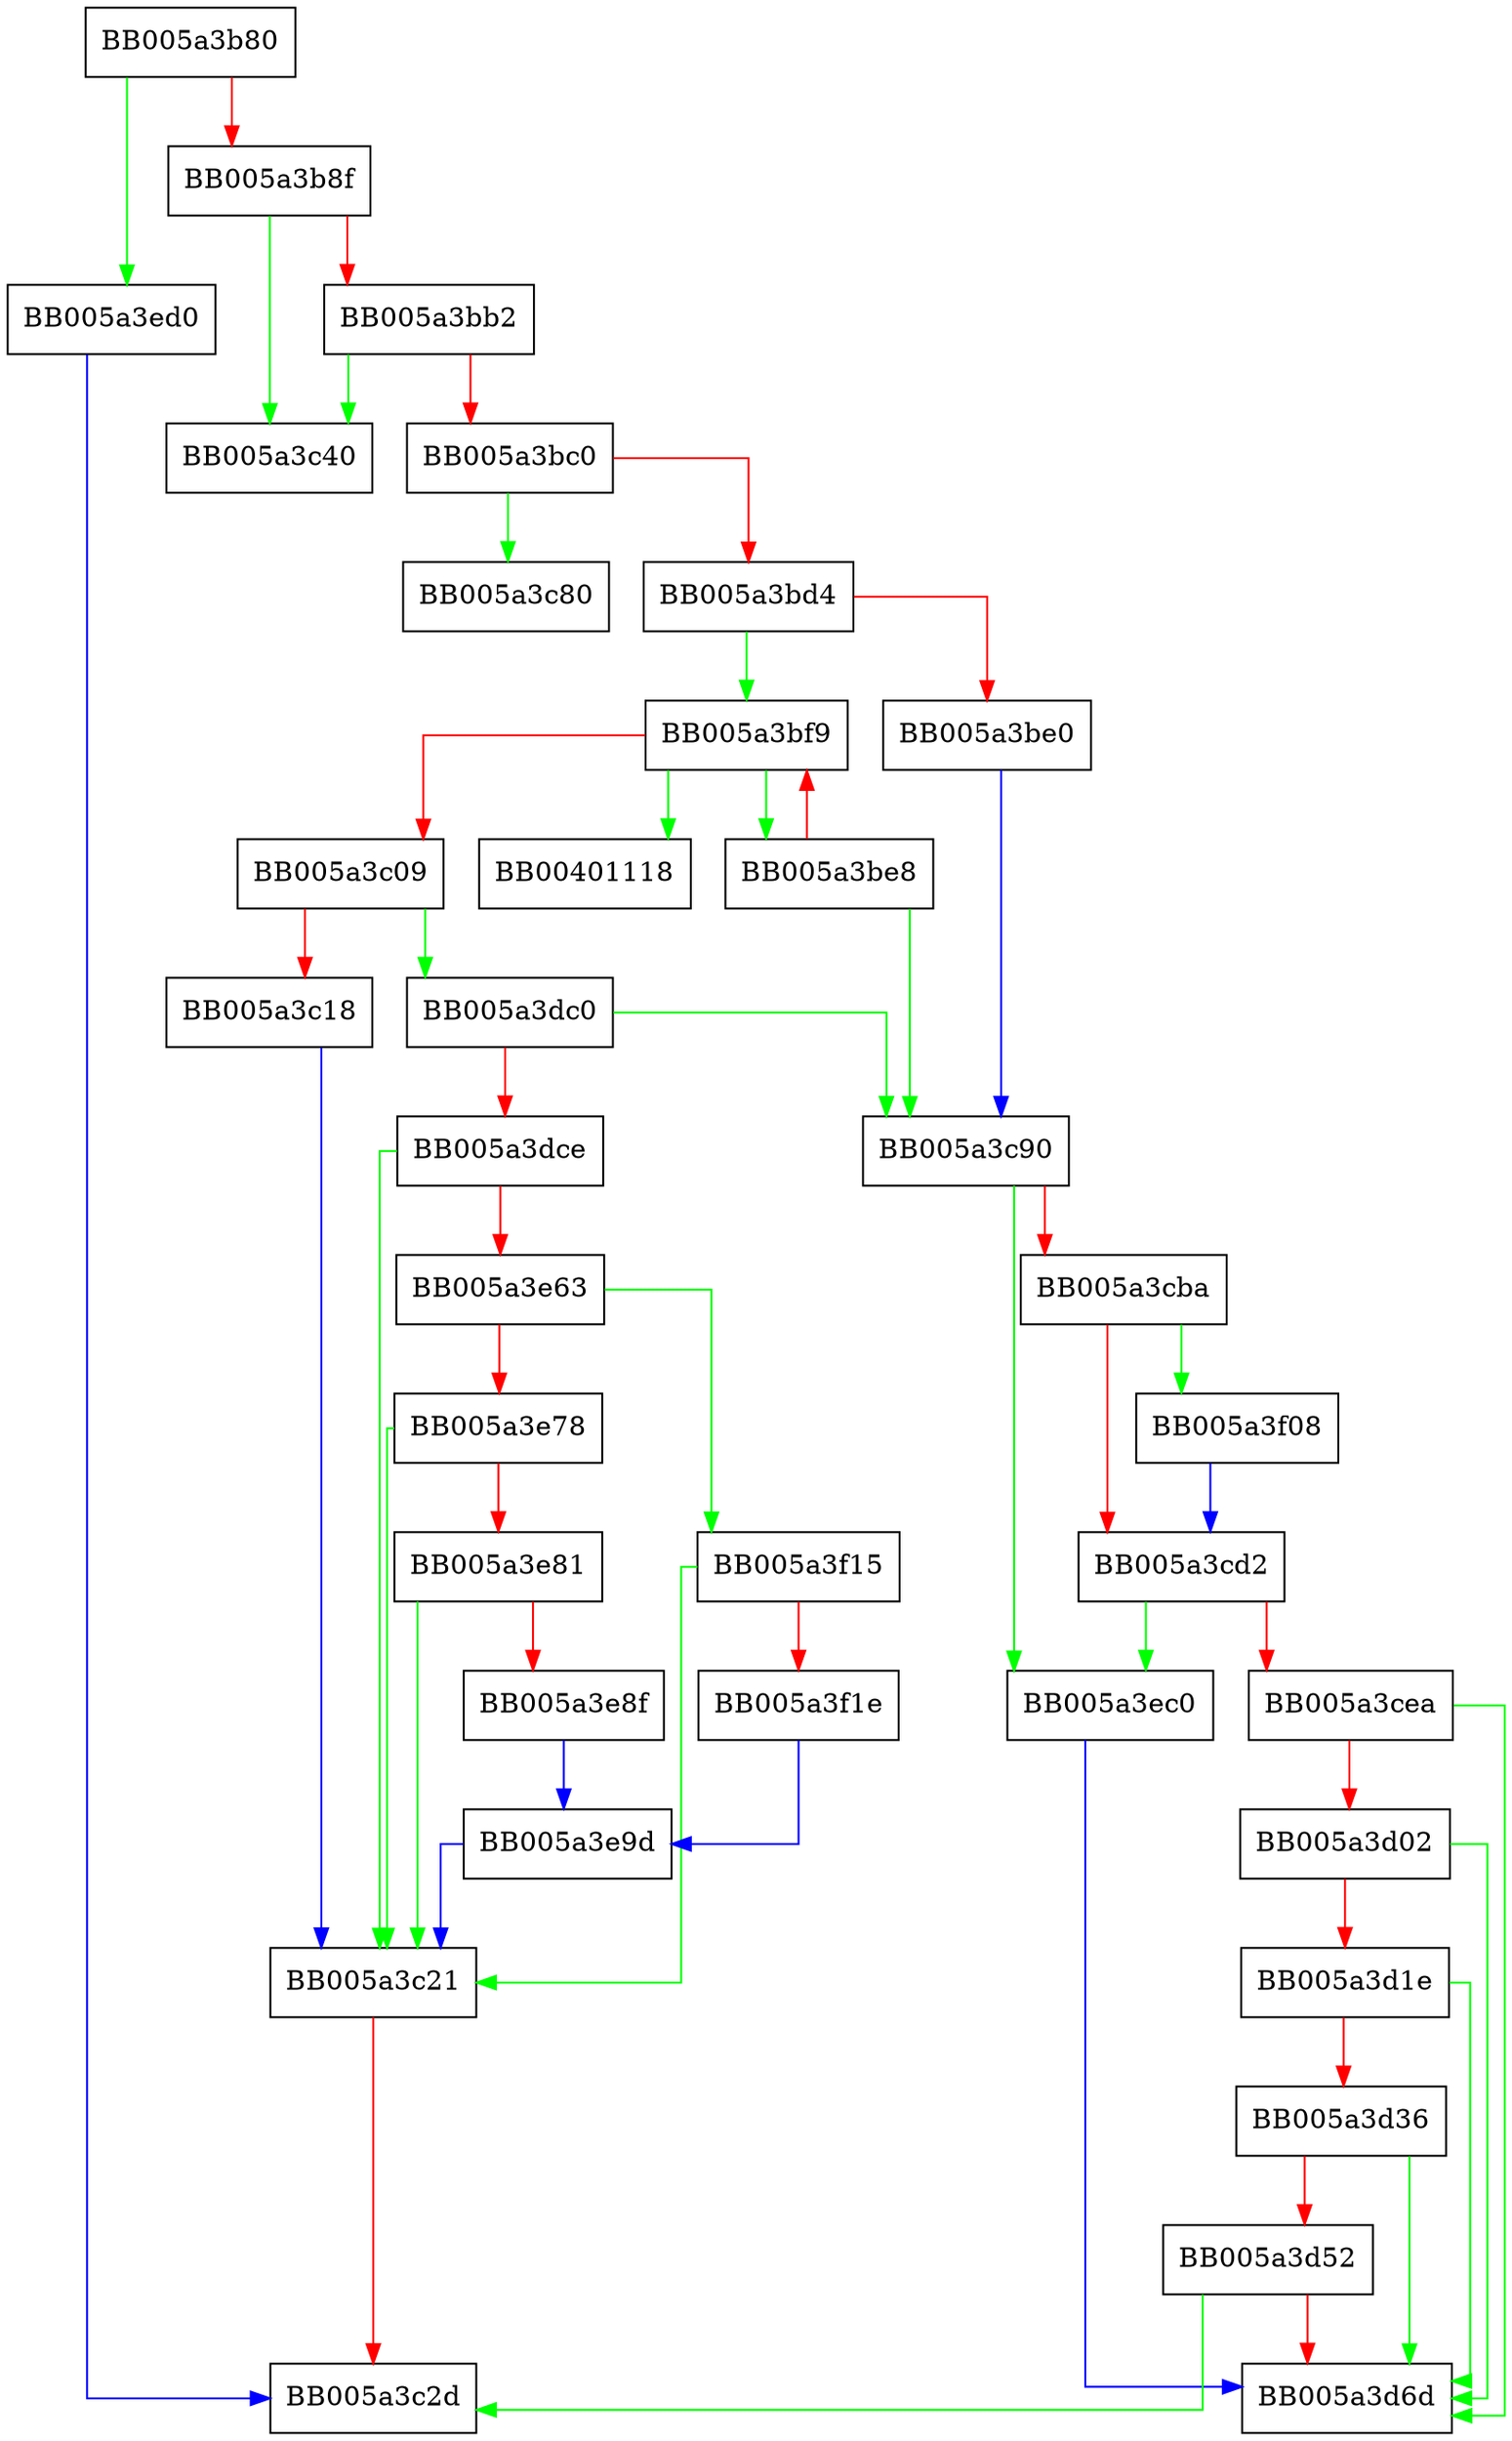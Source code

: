digraph ENGINE_by_id {
  node [shape="box"];
  graph [splines=ortho];
  BB005a3b80 -> BB005a3ed0 [color="green"];
  BB005a3b80 -> BB005a3b8f [color="red"];
  BB005a3b8f -> BB005a3c40 [color="green"];
  BB005a3b8f -> BB005a3bb2 [color="red"];
  BB005a3bb2 -> BB005a3c40 [color="green"];
  BB005a3bb2 -> BB005a3bc0 [color="red"];
  BB005a3bc0 -> BB005a3c80 [color="green"];
  BB005a3bc0 -> BB005a3bd4 [color="red"];
  BB005a3bd4 -> BB005a3bf9 [color="green"];
  BB005a3bd4 -> BB005a3be0 [color="red"];
  BB005a3be0 -> BB005a3c90 [color="blue"];
  BB005a3be8 -> BB005a3c90 [color="green"];
  BB005a3be8 -> BB005a3bf9 [color="red"];
  BB005a3bf9 -> BB00401118 [color="green"];
  BB005a3bf9 -> BB005a3be8 [color="green"];
  BB005a3bf9 -> BB005a3c09 [color="red"];
  BB005a3c09 -> BB005a3dc0 [color="green"];
  BB005a3c09 -> BB005a3c18 [color="red"];
  BB005a3c18 -> BB005a3c21 [color="blue"];
  BB005a3c21 -> BB005a3c2d [color="red"];
  BB005a3c90 -> BB005a3ec0 [color="green"];
  BB005a3c90 -> BB005a3cba [color="red"];
  BB005a3cba -> BB005a3f08 [color="green"];
  BB005a3cba -> BB005a3cd2 [color="red"];
  BB005a3cd2 -> BB005a3ec0 [color="green"];
  BB005a3cd2 -> BB005a3cea [color="red"];
  BB005a3cea -> BB005a3d6d [color="green"];
  BB005a3cea -> BB005a3d02 [color="red"];
  BB005a3d02 -> BB005a3d6d [color="green"];
  BB005a3d02 -> BB005a3d1e [color="red"];
  BB005a3d1e -> BB005a3d6d [color="green"];
  BB005a3d1e -> BB005a3d36 [color="red"];
  BB005a3d36 -> BB005a3d6d [color="green"];
  BB005a3d36 -> BB005a3d52 [color="red"];
  BB005a3d52 -> BB005a3c2d [color="green"];
  BB005a3d52 -> BB005a3d6d [color="red"];
  BB005a3dc0 -> BB005a3c90 [color="green"];
  BB005a3dc0 -> BB005a3dce [color="red"];
  BB005a3dce -> BB005a3c21 [color="green"];
  BB005a3dce -> BB005a3e63 [color="red"];
  BB005a3e63 -> BB005a3f15 [color="green"];
  BB005a3e63 -> BB005a3e78 [color="red"];
  BB005a3e78 -> BB005a3c21 [color="green"];
  BB005a3e78 -> BB005a3e81 [color="red"];
  BB005a3e81 -> BB005a3c21 [color="green"];
  BB005a3e81 -> BB005a3e8f [color="red"];
  BB005a3e8f -> BB005a3e9d [color="blue"];
  BB005a3e9d -> BB005a3c21 [color="blue"];
  BB005a3ec0 -> BB005a3d6d [color="blue"];
  BB005a3ed0 -> BB005a3c2d [color="blue"];
  BB005a3f08 -> BB005a3cd2 [color="blue"];
  BB005a3f15 -> BB005a3c21 [color="green"];
  BB005a3f15 -> BB005a3f1e [color="red"];
  BB005a3f1e -> BB005a3e9d [color="blue"];
}